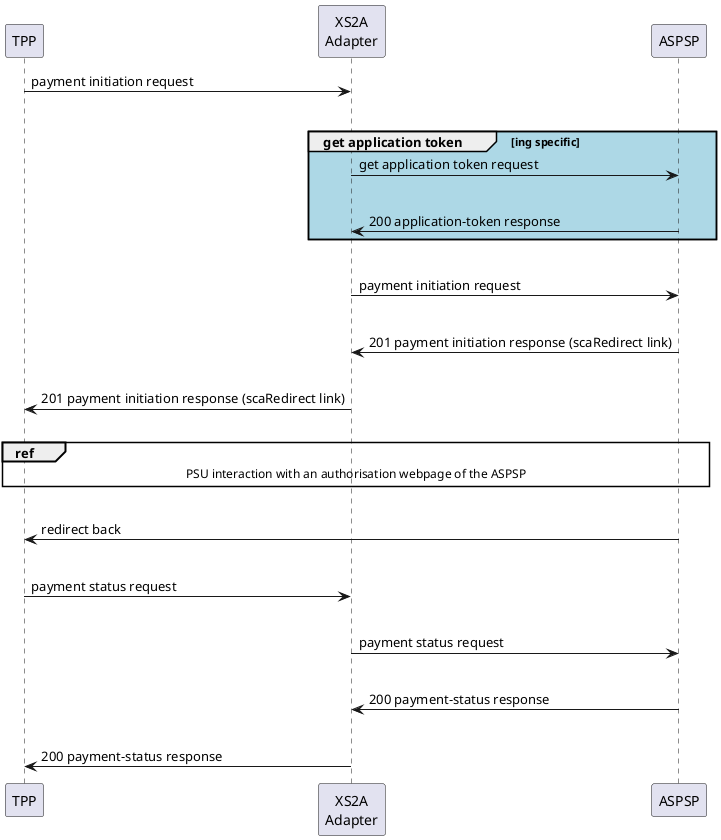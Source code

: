@startuml
participant tpp as "TPP"
participant adapter as "XS2A\nAdapter"
participant bank as "ASPSP"

tpp->adapter: payment initiation request
|||
group #LightBlue get application token [ing specific]
adapter->bank: get application token request
|||
adapter<-bank: 200 application-token response
end
|||
adapter->bank: payment initiation request
|||
adapter<-bank: 201 payment initiation response (scaRedirect link)
|||
tpp<-adapter: 201 payment initiation response (scaRedirect link)
|||
ref over tpp, adapter, bank: PSU interaction with an authorisation webpage of the ASPSP
|||
tpp<-bank: redirect back
|||
tpp->adapter: payment status request
|||
adapter->bank: payment status request
|||
adapter<-bank: 200 payment-status response
|||
tpp<-adapter: 200 payment-status response
@enduml
